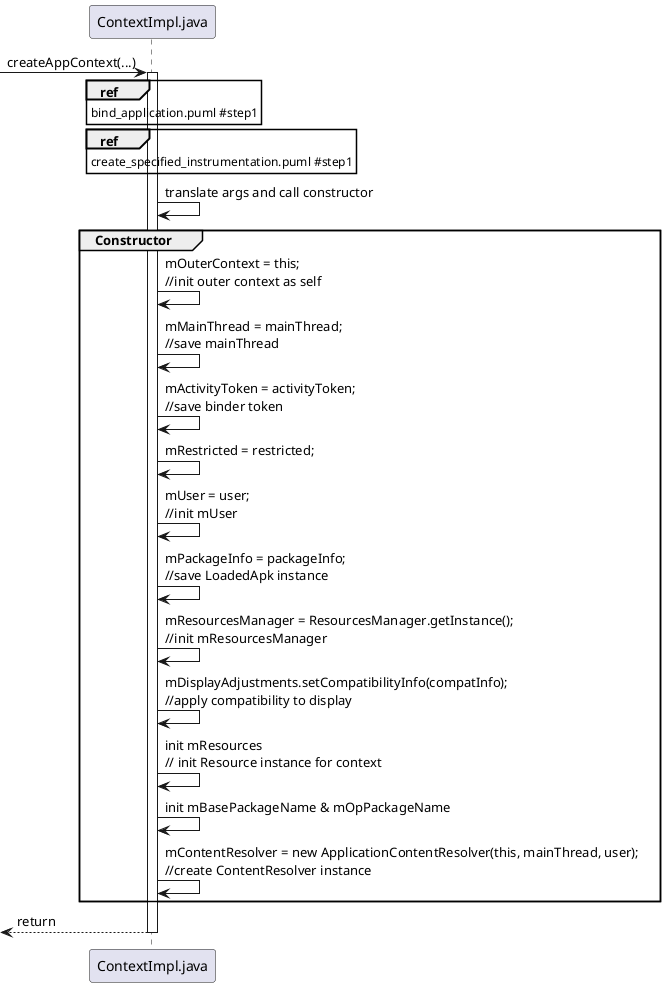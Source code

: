 @startuml
participant ContextImpl as "ContextImpl.java"


-> ContextImpl : createAppContext(...)
ref over ContextImpl : bind_application.puml #step1
ref over ContextImpl : create_specified_instrumentation.puml #step1


activate ContextImpl
ContextImpl -> ContextImpl : translate args and call constructor


group Constructor

ContextImpl -> ContextImpl : mOuterContext = this;\
\n//init outer context as self

ContextImpl -> ContextImpl : mMainThread = mainThread;\
\n//save mainThread

ContextImpl -> ContextImpl : mActivityToken = activityToken;\
\n//save binder token

ContextImpl -> ContextImpl : mRestricted = restricted;

ContextImpl -> ContextImpl : mUser = user;\
\n//init mUser

ContextImpl -> ContextImpl : mPackageInfo = packageInfo;\
\n//save LoadedApk instance

ContextImpl -> ContextImpl : mResourcesManager = ResourcesManager.getInstance();\
\n//init mResourcesManager

ContextImpl -> ContextImpl : mDisplayAdjustments.setCompatibilityInfo(compatInfo);\
\n//apply compatibility to display

ContextImpl -> ContextImpl : init mResources\
\n// init Resource instance for context

ContextImpl -> ContextImpl : init mBasePackageName & mOpPackageName

ContextImpl -> ContextImpl : mContentResolver = new ApplicationContentResolver(this, mainThread, user);\
\n//create ContentResolver instance

end
<-- ContextImpl : return
deactivate ContextImpl
@enduml